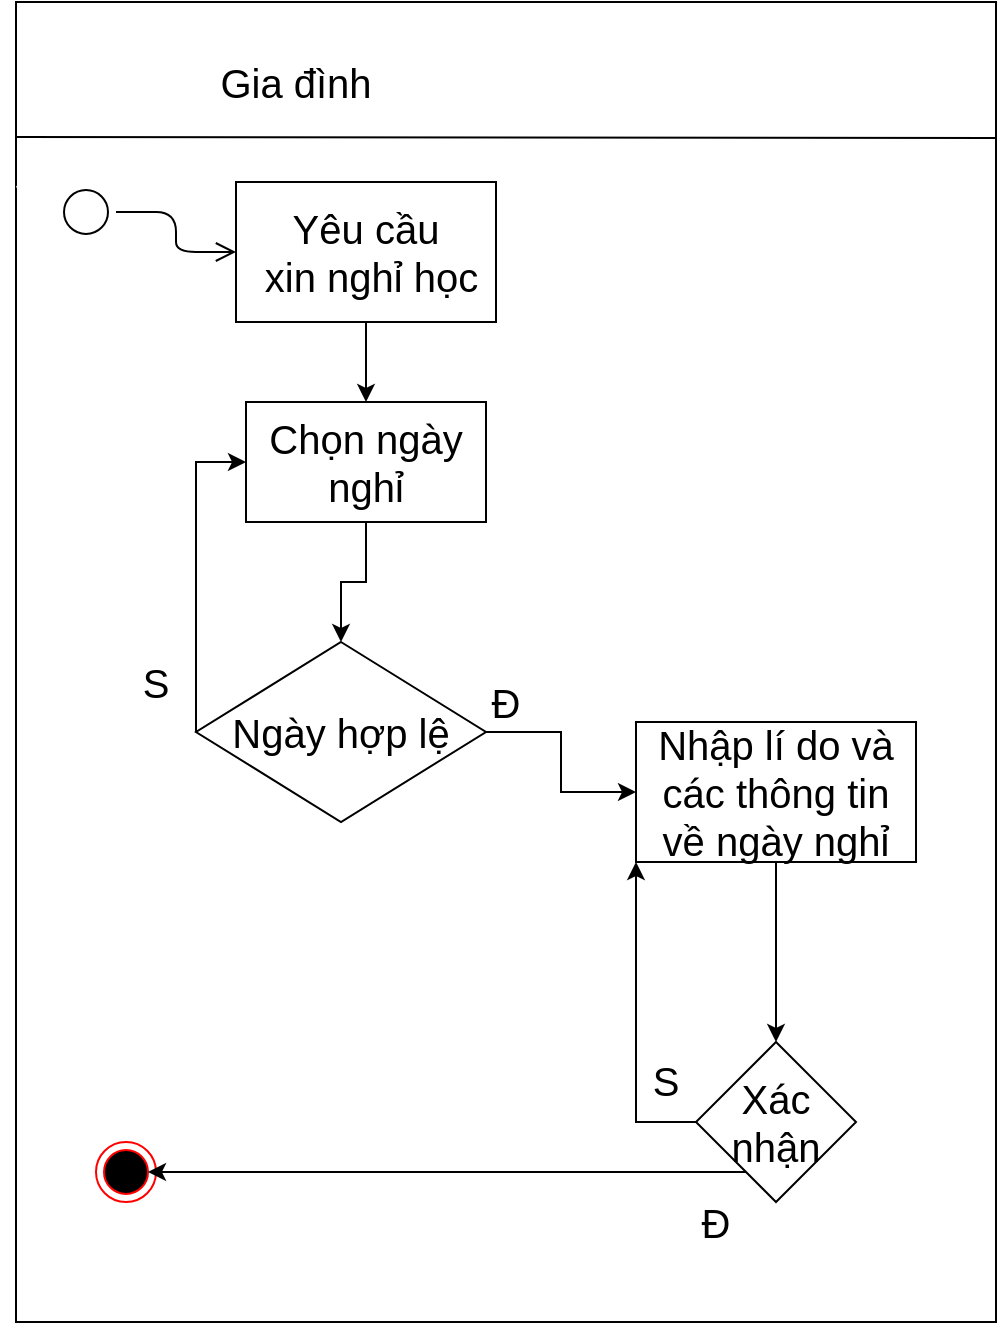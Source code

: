 <mxfile version="14.4.5" type="device" pages="3"><diagram id="L2LKEly-HWcV2AuttBKb" name="xin nghi hoc"><mxGraphModel dx="1456" dy="1191" grid="0" gridSize="10" guides="1" tooltips="1" connect="1" arrows="1" fold="1" page="0" pageScale="1" pageWidth="827" pageHeight="1169" background="none" math="0" shadow="0"><root><mxCell id="0"/><mxCell id="1" parent="0"/><mxCell id="rSeQrOgeFPmcxbGHDGbW-1" value="" style="rounded=0;whiteSpace=wrap;html=1;fontSize=20;" parent="1" vertex="1"><mxGeometry x="70" y="-10" width="490" height="660" as="geometry"/></mxCell><mxCell id="rSeQrOgeFPmcxbGHDGbW-4" value="" style="endArrow=none;html=1;exitX=0;exitY=0.25;exitDx=0;exitDy=0;fontSize=20;" parent="1" edge="1"><mxGeometry width="50" height="50" relative="1" as="geometry"><mxPoint x="70" y="57.5" as="sourcePoint"/><mxPoint x="560" y="58" as="targetPoint"/></mxGeometry></mxCell><mxCell id="rSeQrOgeFPmcxbGHDGbW-10" style="edgeStyle=none;rounded=0;orthogonalLoop=1;jettySize=auto;html=1;exitX=0;exitY=1;exitDx=0;exitDy=0;strokeColor=#FFFFFF;fontSize=20;" parent="1" source="rSeQrOgeFPmcxbGHDGbW-7" target="rSeQrOgeFPmcxbGHDGbW-1" edge="1"><mxGeometry relative="1" as="geometry"/></mxCell><mxCell id="rSeQrOgeFPmcxbGHDGbW-7" value="" style="ellipse;html=1;shape=startState;fontSize=20;" parent="1" vertex="1"><mxGeometry x="90" y="80" width="30" height="30" as="geometry"/></mxCell><mxCell id="rSeQrOgeFPmcxbGHDGbW-8" value="" style="edgeStyle=orthogonalEdgeStyle;html=1;verticalAlign=bottom;endArrow=open;endSize=8;fontSize=20;" parent="1" source="rSeQrOgeFPmcxbGHDGbW-7" edge="1" target="rSeQrOgeFPmcxbGHDGbW-16"><mxGeometry relative="1" as="geometry"><mxPoint x="210" y="215" as="targetPoint"/></mxGeometry></mxCell><mxCell id="rSeQrOgeFPmcxbGHDGbW-9" value="" style="ellipse;html=1;shape=endState;fillColor=#000000;strokeColor=#ff0000;fontSize=20;" parent="1" vertex="1"><mxGeometry x="110" y="560" width="30" height="30" as="geometry"/></mxCell><mxCell id="rSeQrOgeFPmcxbGHDGbW-11" value="&lt;font style=&quot;font-size: 20px&quot;&gt;Gia đình&lt;/font&gt;" style="text;html=1;strokeColor=none;fillColor=none;align=center;verticalAlign=middle;whiteSpace=wrap;rounded=0;fontSize=20;" parent="1" vertex="1"><mxGeometry x="140" y="20" width="140" height="20" as="geometry"/></mxCell><mxCell id="rSeQrOgeFPmcxbGHDGbW-21" style="edgeStyle=orthogonalEdgeStyle;rounded=0;orthogonalLoop=1;jettySize=auto;html=1;strokeColor=#000000;fontSize=20;" parent="1" source="LHv6nzap8Haqvi9GYtqo-1" target="rSeQrOgeFPmcxbGHDGbW-17" edge="1"><mxGeometry relative="1" as="geometry"/></mxCell><mxCell id="LHv6nzap8Haqvi9GYtqo-2" style="edgeStyle=orthogonalEdgeStyle;rounded=0;orthogonalLoop=1;jettySize=auto;html=1;strokeColor=#000000;" edge="1" parent="1" source="rSeQrOgeFPmcxbGHDGbW-13" target="LHv6nzap8Haqvi9GYtqo-1"><mxGeometry relative="1" as="geometry"/></mxCell><mxCell id="rSeQrOgeFPmcxbGHDGbW-13" value="Chọn ngày nghỉ" style="rounded=0;whiteSpace=wrap;html=1;strokeColor=#000000;gradientColor=none;fontSize=20;" parent="1" vertex="1"><mxGeometry x="185" y="190" width="120" height="60" as="geometry"/></mxCell><mxCell id="rSeQrOgeFPmcxbGHDGbW-20" style="edgeStyle=none;rounded=0;orthogonalLoop=1;jettySize=auto;html=1;strokeColor=#000000;fontSize=20;" parent="1" source="rSeQrOgeFPmcxbGHDGbW-16" target="rSeQrOgeFPmcxbGHDGbW-13" edge="1"><mxGeometry relative="1" as="geometry"/></mxCell><mxCell id="rSeQrOgeFPmcxbGHDGbW-16" value="Yêu cầu&lt;br&gt;&amp;nbsp;xin nghỉ học" style="rounded=0;whiteSpace=wrap;html=1;strokeColor=#000000;gradientColor=none;fontSize=20;" parent="1" vertex="1"><mxGeometry x="180" y="80" width="130" height="70" as="geometry"/></mxCell><mxCell id="rSeQrOgeFPmcxbGHDGbW-22" style="edgeStyle=none;rounded=0;orthogonalLoop=1;jettySize=auto;html=1;strokeColor=#000000;fontSize=20;" parent="1" source="rSeQrOgeFPmcxbGHDGbW-17" target="rSeQrOgeFPmcxbGHDGbW-18" edge="1"><mxGeometry relative="1" as="geometry"/></mxCell><mxCell id="rSeQrOgeFPmcxbGHDGbW-17" value="Nhập lí do và các thông tin về ngày nghỉ" style="rounded=0;whiteSpace=wrap;html=1;strokeColor=#000000;gradientColor=none;fontSize=20;" parent="1" vertex="1"><mxGeometry x="380" y="350" width="140" height="70" as="geometry"/></mxCell><mxCell id="rSeQrOgeFPmcxbGHDGbW-23" style="edgeStyle=orthogonalEdgeStyle;rounded=0;orthogonalLoop=1;jettySize=auto;html=1;strokeColor=#000000;fontSize=20;" parent="1" source="rSeQrOgeFPmcxbGHDGbW-18" edge="1"><mxGeometry relative="1" as="geometry"><mxPoint x="136" y="575" as="targetPoint"/><Array as="points"><mxPoint x="450" y="575"/><mxPoint x="136" y="575"/></Array></mxGeometry></mxCell><mxCell id="rSeQrOgeFPmcxbGHDGbW-25" style="edgeStyle=orthogonalEdgeStyle;rounded=0;orthogonalLoop=1;jettySize=auto;html=1;strokeColor=#000000;fontSize=20;" parent="1" source="rSeQrOgeFPmcxbGHDGbW-18" target="rSeQrOgeFPmcxbGHDGbW-17" edge="1"><mxGeometry relative="1" as="geometry"><Array as="points"><mxPoint x="380" y="550"/></Array></mxGeometry></mxCell><mxCell id="rSeQrOgeFPmcxbGHDGbW-18" value="Xác nhận" style="rhombus;whiteSpace=wrap;html=1;strokeColor=#000000;gradientColor=none;fontSize=20;" parent="1" vertex="1"><mxGeometry x="410" y="510" width="80" height="80" as="geometry"/></mxCell><mxCell id="rSeQrOgeFPmcxbGHDGbW-26" value="Đ" style="text;html=1;strokeColor=none;fillColor=none;align=center;verticalAlign=middle;whiteSpace=wrap;rounded=0;fontSize=20;" parent="1" vertex="1"><mxGeometry x="400" y="590" width="40" height="20" as="geometry"/></mxCell><mxCell id="rSeQrOgeFPmcxbGHDGbW-27" value="S" style="text;html=1;strokeColor=none;fillColor=none;align=center;verticalAlign=middle;whiteSpace=wrap;rounded=0;fontSize=20;" parent="1" vertex="1"><mxGeometry x="375" y="519" width="40" height="20" as="geometry"/></mxCell><mxCell id="LHv6nzap8Haqvi9GYtqo-4" style="edgeStyle=orthogonalEdgeStyle;rounded=0;orthogonalLoop=1;jettySize=auto;html=1;strokeColor=#000000;" edge="1" parent="1" source="LHv6nzap8Haqvi9GYtqo-1" target="rSeQrOgeFPmcxbGHDGbW-13"><mxGeometry relative="1" as="geometry"><Array as="points"><mxPoint x="160" y="220"/></Array></mxGeometry></mxCell><mxCell id="LHv6nzap8Haqvi9GYtqo-1" value="Ngày hợp lệ" style="rhombus;whiteSpace=wrap;html=1;strokeColor=#000000;gradientColor=none;fontSize=20;" vertex="1" parent="1"><mxGeometry x="160" y="310" width="145" height="90" as="geometry"/></mxCell><mxCell id="LHv6nzap8Haqvi9GYtqo-3" value="S" style="text;html=1;strokeColor=none;fillColor=none;align=center;verticalAlign=middle;whiteSpace=wrap;rounded=0;fontSize=20;" vertex="1" parent="1"><mxGeometry x="120" y="320" width="40" height="20" as="geometry"/></mxCell><mxCell id="LHv6nzap8Haqvi9GYtqo-5" value="Đ" style="text;html=1;strokeColor=none;fillColor=none;align=center;verticalAlign=middle;whiteSpace=wrap;rounded=0;fontSize=20;" vertex="1" parent="1"><mxGeometry x="295" y="330" width="40" height="20" as="geometry"/></mxCell></root></mxGraphModel></diagram><diagram id="JCNbJlL4_ALLkNN-sGJz" name="diem danh"><mxGraphModel dx="1199" dy="652" grid="0" gridSize="10" guides="1" tooltips="1" connect="1" arrows="1" fold="1" page="1" pageScale="1" pageWidth="827" pageHeight="1169" math="0" shadow="0"><root><mxCell id="rx6v1ppkkKjjwGLuSHzt-0"/><mxCell id="rx6v1ppkkKjjwGLuSHzt-1" parent="rx6v1ppkkKjjwGLuSHzt-0"/><mxCell id="rx6v1ppkkKjjwGLuSHzt-2" value="" style="rounded=0;whiteSpace=wrap;html=1;fontSize=20;strokeColor=#000000;gradientColor=none;" parent="rx6v1ppkkKjjwGLuSHzt-1" vertex="1"><mxGeometry x="140" y="10" width="430" height="660" as="geometry"/></mxCell><mxCell id="rx6v1ppkkKjjwGLuSHzt-3" value="" style="endArrow=none;html=1;fontSize=20;strokeColor=#000000;exitX=0;exitY=0.25;exitDx=0;exitDy=0;entryX=1.006;entryY=0.1;entryDx=0;entryDy=0;entryPerimeter=0;" parent="rx6v1ppkkKjjwGLuSHzt-1" target="rx6v1ppkkKjjwGLuSHzt-2" edge="1"><mxGeometry width="50" height="50" relative="1" as="geometry"><mxPoint x="140" y="70.5" as="sourcePoint"/><mxPoint x="780" y="70.5" as="targetPoint"/></mxGeometry></mxCell><mxCell id="rx6v1ppkkKjjwGLuSHzt-4" value="" style="ellipse;html=1;shape=startState;fontSize=20;fillColor=#FFFFFF;" parent="rx6v1ppkkKjjwGLuSHzt-1" vertex="1"><mxGeometry x="150" y="80" width="30" height="30" as="geometry"/></mxCell><mxCell id="rx6v1ppkkKjjwGLuSHzt-5" value="" style="edgeStyle=orthogonalEdgeStyle;html=1;verticalAlign=bottom;endArrow=open;endSize=8;fontSize=20;" parent="rx6v1ppkkKjjwGLuSHzt-1" source="rx6v1ppkkKjjwGLuSHzt-4" target="rx6v1ppkkKjjwGLuSHzt-9" edge="1"><mxGeometry relative="1" as="geometry"><mxPoint x="300" y="160" as="targetPoint"/></mxGeometry></mxCell><mxCell id="rx6v1ppkkKjjwGLuSHzt-6" value="" style="ellipse;html=1;shape=endState;fillColor=#000000;strokeColor=#ff0000;fontSize=20;" parent="rx6v1ppkkKjjwGLuSHzt-1" vertex="1"><mxGeometry x="460" y="610" width="30" height="30" as="geometry"/></mxCell><mxCell id="rx6v1ppkkKjjwGLuSHzt-7" value="Giáo viên" style="text;align=center;fontStyle=0;verticalAlign=middle;spacingLeft=3;spacingRight=3;strokeColor=none;rotatable=0;points=[[0,0.5],[1,0.5]];portConstraint=eastwest;fontSize=20;gradientColor=none;" parent="rx6v1ppkkKjjwGLuSHzt-1" vertex="1"><mxGeometry x="240" y="30" width="80" height="26" as="geometry"/></mxCell><mxCell id="rx6v1ppkkKjjwGLuSHzt-15" style="edgeStyle=none;rounded=0;orthogonalLoop=1;jettySize=auto;html=1;fontSize=20;strokeColor=#000000;" parent="rx6v1ppkkKjjwGLuSHzt-1" source="rx6v1ppkkKjjwGLuSHzt-9" target="rx6v1ppkkKjjwGLuSHzt-13" edge="1"><mxGeometry relative="1" as="geometry"/></mxCell><mxCell id="rx6v1ppkkKjjwGLuSHzt-9" value="Yêu cầu&lt;br&gt;&amp;nbsp;điểm danh" style="rounded=0;whiteSpace=wrap;html=1;fontSize=20;strokeColor=#000000;fillColor=#FFFFFF;gradientColor=none;" parent="rx6v1ppkkKjjwGLuSHzt-1" vertex="1"><mxGeometry x="170" y="140" width="150" height="60" as="geometry"/></mxCell><mxCell id="rx6v1ppkkKjjwGLuSHzt-17" style="edgeStyle=orthogonalEdgeStyle;rounded=0;orthogonalLoop=1;jettySize=auto;html=1;entryX=0;entryY=0;entryDx=0;entryDy=0;fontSize=20;strokeColor=#000000;" parent="rx6v1ppkkKjjwGLuSHzt-1" source="rx6v1ppkkKjjwGLuSHzt-10" target="rx6v1ppkkKjjwGLuSHzt-6" edge="1"><mxGeometry relative="1" as="geometry"><Array as="points"><mxPoint x="460" y="540"/><mxPoint x="464" y="540"/><mxPoint x="464" y="573"/></Array></mxGeometry></mxCell><mxCell id="rx6v1ppkkKjjwGLuSHzt-10" value="Điểm danh 1 học sinh" style="rounded=0;whiteSpace=wrap;html=1;fontSize=20;strokeColor=#000000;fillColor=#FFFFFF;gradientColor=none;" parent="rx6v1ppkkKjjwGLuSHzt-1" vertex="1"><mxGeometry x="400" y="440" width="160" height="70" as="geometry"/></mxCell><mxCell id="rx6v1ppkkKjjwGLuSHzt-19" style="edgeStyle=orthogonalEdgeStyle;rounded=0;orthogonalLoop=1;jettySize=auto;html=1;fontSize=20;strokeColor=#000000;" parent="rx6v1ppkkKjjwGLuSHzt-1" edge="1"><mxGeometry relative="1" as="geometry"><mxPoint x="325.0" y="566" as="sourcePoint"/><mxPoint x="464" y="612" as="targetPoint"/></mxGeometry></mxCell><mxCell id="rx6v1ppkkKjjwGLuSHzt-12" value="Điểm danh tất cả" style="rounded=0;whiteSpace=wrap;html=1;fontSize=20;strokeColor=#000000;fillColor=#FFFFFF;gradientColor=none;" parent="rx6v1ppkkKjjwGLuSHzt-1" vertex="1"><mxGeometry x="165" y="529" width="160" height="70" as="geometry"/></mxCell><mxCell id="rx6v1ppkkKjjwGLuSHzt-16" style="edgeStyle=orthogonalEdgeStyle;rounded=0;orthogonalLoop=1;jettySize=auto;html=1;fontSize=20;strokeColor=#000000;" parent="rx6v1ppkkKjjwGLuSHzt-1" source="HY41q326jmsDNjpaPdkL-0" target="rx6v1ppkkKjjwGLuSHzt-10" edge="1"><mxGeometry relative="1" as="geometry"/></mxCell><mxCell id="rx6v1ppkkKjjwGLuSHzt-18" style="edgeStyle=orthogonalEdgeStyle;rounded=0;orthogonalLoop=1;jettySize=auto;html=1;fontSize=20;strokeColor=#000000;" parent="rx6v1ppkkKjjwGLuSHzt-1" source="HY41q326jmsDNjpaPdkL-0" target="rx6v1ppkkKjjwGLuSHzt-12" edge="1"><mxGeometry relative="1" as="geometry"/></mxCell><mxCell id="HY41q326jmsDNjpaPdkL-2" style="edgeStyle=orthogonalEdgeStyle;rounded=0;orthogonalLoop=1;jettySize=auto;html=1;strokeColor=#000000;" edge="1" parent="rx6v1ppkkKjjwGLuSHzt-1" source="rx6v1ppkkKjjwGLuSHzt-13" target="HY41q326jmsDNjpaPdkL-0"><mxGeometry relative="1" as="geometry"/></mxCell><mxCell id="rx6v1ppkkKjjwGLuSHzt-13" value="Chọn ngày" style="rounded=0;whiteSpace=wrap;html=1;fontSize=20;strokeColor=#000000;fillColor=#FFFFFF;gradientColor=none;" parent="rx6v1ppkkKjjwGLuSHzt-1" vertex="1"><mxGeometry x="390" y="140" width="150" height="60" as="geometry"/></mxCell><mxCell id="HY41q326jmsDNjpaPdkL-3" style="edgeStyle=orthogonalEdgeStyle;rounded=0;orthogonalLoop=1;jettySize=auto;html=1;strokeColor=#000000;" edge="1" parent="rx6v1ppkkKjjwGLuSHzt-1" source="HY41q326jmsDNjpaPdkL-0" target="rx6v1ppkkKjjwGLuSHzt-13"><mxGeometry relative="1" as="geometry"><Array as="points"><mxPoint x="341" y="330"/><mxPoint x="490" y="330"/></Array></mxGeometry></mxCell><mxCell id="HY41q326jmsDNjpaPdkL-0" value="Ngày hợp lệ" style="rhombus;whiteSpace=wrap;html=1;strokeColor=#000000;gradientColor=none;fontSize=20;" vertex="1" parent="rx6v1ppkkKjjwGLuSHzt-1"><mxGeometry x="269" y="290" width="145" height="90" as="geometry"/></mxCell><mxCell id="HY41q326jmsDNjpaPdkL-1" value="Đ" style="text;html=1;strokeColor=none;fillColor=none;align=center;verticalAlign=middle;whiteSpace=wrap;rounded=0;" vertex="1" parent="rx6v1ppkkKjjwGLuSHzt-1"><mxGeometry x="335" y="390" width="40" height="20" as="geometry"/></mxCell><mxCell id="HY41q326jmsDNjpaPdkL-4" value="S" style="text;html=1;strokeColor=none;fillColor=none;align=center;verticalAlign=middle;whiteSpace=wrap;rounded=0;" vertex="1" parent="rx6v1ppkkKjjwGLuSHzt-1"><mxGeometry x="410" y="310" width="40" height="20" as="geometry"/></mxCell></root></mxGraphModel></diagram><diagram id="sg4Mj-gqTpiSnuRPEyGn" name="duyet don nghi hoc"><mxGraphModel dx="1019" dy="554" grid="1" gridSize="10" guides="1" tooltips="1" connect="1" arrows="1" fold="1" page="0" pageScale="1" pageWidth="827" pageHeight="1169" math="0" shadow="0"><root><mxCell id="TvKIJjMT_xGr4QXL_ApQ-0"/><mxCell id="TvKIJjMT_xGr4QXL_ApQ-1" parent="TvKIJjMT_xGr4QXL_ApQ-0"/><mxCell id="TvKIJjMT_xGr4QXL_ApQ-2" value="" style="rounded=0;whiteSpace=wrap;html=1;strokeColor=#000000;" vertex="1" parent="TvKIJjMT_xGr4QXL_ApQ-1"><mxGeometry x="120" y="20" width="440" height="540" as="geometry"/></mxCell><mxCell id="TvKIJjMT_xGr4QXL_ApQ-3" value="" style="endArrow=none;html=1;strokeColor=#000000;entryX=1.001;entryY=0.073;entryDx=0;entryDy=0;entryPerimeter=0;" edge="1" parent="TvKIJjMT_xGr4QXL_ApQ-1" target="TvKIJjMT_xGr4QXL_ApQ-2"><mxGeometry width="50" height="50" relative="1" as="geometry"><mxPoint x="120" y="60" as="sourcePoint"/><mxPoint x="530" y="60" as="targetPoint"/></mxGeometry></mxCell><mxCell id="TvKIJjMT_xGr4QXL_ApQ-4" value="Bộ phận quản lý" style="text;html=1;strokeColor=none;fillColor=none;align=center;verticalAlign=middle;whiteSpace=wrap;rounded=0;" vertex="1" parent="TvKIJjMT_xGr4QXL_ApQ-1"><mxGeometry x="160" y="30" width="150" height="20" as="geometry"/></mxCell><mxCell id="i2Iedhx2XH8Fd_HuRtB0-2" style="edgeStyle=orthogonalEdgeStyle;rounded=0;orthogonalLoop=1;jettySize=auto;html=1;strokeColor=#000000;" edge="1" parent="TvKIJjMT_xGr4QXL_ApQ-1" source="Qq61gY-fesWXIZpphqTn-0" target="Qq61gY-fesWXIZpphqTn-2"><mxGeometry relative="1" as="geometry"/></mxCell><mxCell id="Qq61gY-fesWXIZpphqTn-0" value="" style="ellipse;html=1;shape=startState;fontSize=20;fillColor=#FFFFFF;" vertex="1" parent="TvKIJjMT_xGr4QXL_ApQ-1"><mxGeometry x="150" y="80" width="30" height="30" as="geometry"/></mxCell><mxCell id="Qq61gY-fesWXIZpphqTn-1" value="" style="ellipse;html=1;shape=endState;fillColor=#000000;strokeColor=#ff0000;fontSize=20;" vertex="1" parent="TvKIJjMT_xGr4QXL_ApQ-1"><mxGeometry x="500" y="510" width="30" height="30" as="geometry"/></mxCell><mxCell id="i2Iedhx2XH8Fd_HuRtB0-3" style="edgeStyle=orthogonalEdgeStyle;rounded=0;orthogonalLoop=1;jettySize=auto;html=1;strokeColor=#000000;" edge="1" parent="TvKIJjMT_xGr4QXL_ApQ-1" source="Qq61gY-fesWXIZpphqTn-2" target="Qq61gY-fesWXIZpphqTn-4"><mxGeometry relative="1" as="geometry"/></mxCell><mxCell id="Qq61gY-fesWXIZpphqTn-2" value="Yêu cầu duyệt đơn" style="rounded=0;whiteSpace=wrap;html=1;strokeColor=#000000;" vertex="1" parent="TvKIJjMT_xGr4QXL_ApQ-1"><mxGeometry x="130" y="150" width="120" height="60" as="geometry"/></mxCell><mxCell id="i2Iedhx2XH8Fd_HuRtB0-5" style="edgeStyle=orthogonalEdgeStyle;rounded=0;orthogonalLoop=1;jettySize=auto;html=1;strokeColor=#000000;" edge="1" parent="TvKIJjMT_xGr4QXL_ApQ-1" source="Qq61gY-fesWXIZpphqTn-3" target="i2Iedhx2XH8Fd_HuRtB0-0"><mxGeometry relative="1" as="geometry"/></mxCell><mxCell id="BmUwSbbxeQq0bm9OJxfu-4" style="edgeStyle=orthogonalEdgeStyle;rounded=0;orthogonalLoop=1;jettySize=auto;html=1;strokeColor=#000000;" edge="1" parent="TvKIJjMT_xGr4QXL_ApQ-1" source="Qq61gY-fesWXIZpphqTn-3" target="Qq61gY-fesWXIZpphqTn-4"><mxGeometry relative="1" as="geometry"/></mxCell><mxCell id="Qq61gY-fesWXIZpphqTn-3" value="Ngày hợp lệ" style="rhombus;whiteSpace=wrap;html=1;strokeColor=#000000;" vertex="1" parent="TvKIJjMT_xGr4QXL_ApQ-1"><mxGeometry x="200" y="290" width="80" height="80" as="geometry"/></mxCell><mxCell id="i2Iedhx2XH8Fd_HuRtB0-4" style="edgeStyle=orthogonalEdgeStyle;rounded=0;orthogonalLoop=1;jettySize=auto;html=1;strokeColor=#000000;" edge="1" parent="TvKIJjMT_xGr4QXL_ApQ-1" source="Qq61gY-fesWXIZpphqTn-4" target="Qq61gY-fesWXIZpphqTn-3"><mxGeometry relative="1" as="geometry"><Array as="points"><mxPoint x="370" y="240"/><mxPoint x="240" y="240"/></Array></mxGeometry></mxCell><mxCell id="Qq61gY-fesWXIZpphqTn-4" value="Chọn ngày" style="rounded=0;whiteSpace=wrap;html=1;strokeColor=#000000;" vertex="1" parent="TvKIJjMT_xGr4QXL_ApQ-1"><mxGeometry x="350" y="150" width="120" height="60" as="geometry"/></mxCell><mxCell id="BmUwSbbxeQq0bm9OJxfu-1" style="edgeStyle=orthogonalEdgeStyle;rounded=0;orthogonalLoop=1;jettySize=auto;html=1;strokeColor=#000000;" edge="1" parent="TvKIJjMT_xGr4QXL_ApQ-1" source="i2Iedhx2XH8Fd_HuRtB0-0" target="BmUwSbbxeQq0bm9OJxfu-0"><mxGeometry relative="1" as="geometry"/></mxCell><mxCell id="i2Iedhx2XH8Fd_HuRtB0-0" value="Duyệt đơn" style="rounded=0;whiteSpace=wrap;html=1;strokeColor=#000000;" vertex="1" parent="TvKIJjMT_xGr4QXL_ApQ-1"><mxGeometry x="180" y="430" width="120" height="60" as="geometry"/></mxCell><mxCell id="BmUwSbbxeQq0bm9OJxfu-2" style="edgeStyle=orthogonalEdgeStyle;rounded=0;orthogonalLoop=1;jettySize=auto;html=1;strokeColor=#000000;" edge="1" parent="TvKIJjMT_xGr4QXL_ApQ-1" source="BmUwSbbxeQq0bm9OJxfu-0" target="Qq61gY-fesWXIZpphqTn-1"><mxGeometry relative="1" as="geometry"/></mxCell><mxCell id="BmUwSbbxeQq0bm9OJxfu-3" style="edgeStyle=orthogonalEdgeStyle;rounded=0;orthogonalLoop=1;jettySize=auto;html=1;strokeColor=#000000;" edge="1" parent="TvKIJjMT_xGr4QXL_ApQ-1" source="BmUwSbbxeQq0bm9OJxfu-0" target="Qq61gY-fesWXIZpphqTn-4"><mxGeometry relative="1" as="geometry"><Array as="points"><mxPoint x="430" y="320"/><mxPoint x="430" y="320"/></Array></mxGeometry></mxCell><mxCell id="BmUwSbbxeQq0bm9OJxfu-0" value="Xác nhận" style="rhombus;whiteSpace=wrap;html=1;strokeColor=#000000;gradientColor=none;fontSize=20;" vertex="1" parent="TvKIJjMT_xGr4QXL_ApQ-1"><mxGeometry x="370" y="410" width="80" height="80" as="geometry"/></mxCell><mxCell id="BmUwSbbxeQq0bm9OJxfu-5" value="Đ" style="text;html=1;strokeColor=none;fillColor=none;align=center;verticalAlign=middle;whiteSpace=wrap;rounded=0;" vertex="1" parent="TvKIJjMT_xGr4QXL_ApQ-1"><mxGeometry x="230" y="370" width="40" height="20" as="geometry"/></mxCell><mxCell id="BmUwSbbxeQq0bm9OJxfu-6" value="S" style="text;html=1;strokeColor=none;fillColor=none;align=center;verticalAlign=middle;whiteSpace=wrap;rounded=0;" vertex="1" parent="TvKIJjMT_xGr4QXL_ApQ-1"><mxGeometry x="270" y="310" width="40" height="20" as="geometry"/></mxCell><mxCell id="BmUwSbbxeQq0bm9OJxfu-7" value="Đ" style="text;html=1;strokeColor=none;fillColor=none;align=center;verticalAlign=middle;whiteSpace=wrap;rounded=0;" vertex="1" parent="TvKIJjMT_xGr4QXL_ApQ-1"><mxGeometry x="440" y="450" width="40" height="20" as="geometry"/></mxCell><mxCell id="BmUwSbbxeQq0bm9OJxfu-8" value="S" style="text;html=1;strokeColor=none;fillColor=none;align=center;verticalAlign=middle;whiteSpace=wrap;rounded=0;" vertex="1" parent="TvKIJjMT_xGr4QXL_ApQ-1"><mxGeometry x="420" y="400" width="40" height="20" as="geometry"/></mxCell></root></mxGraphModel></diagram></mxfile>